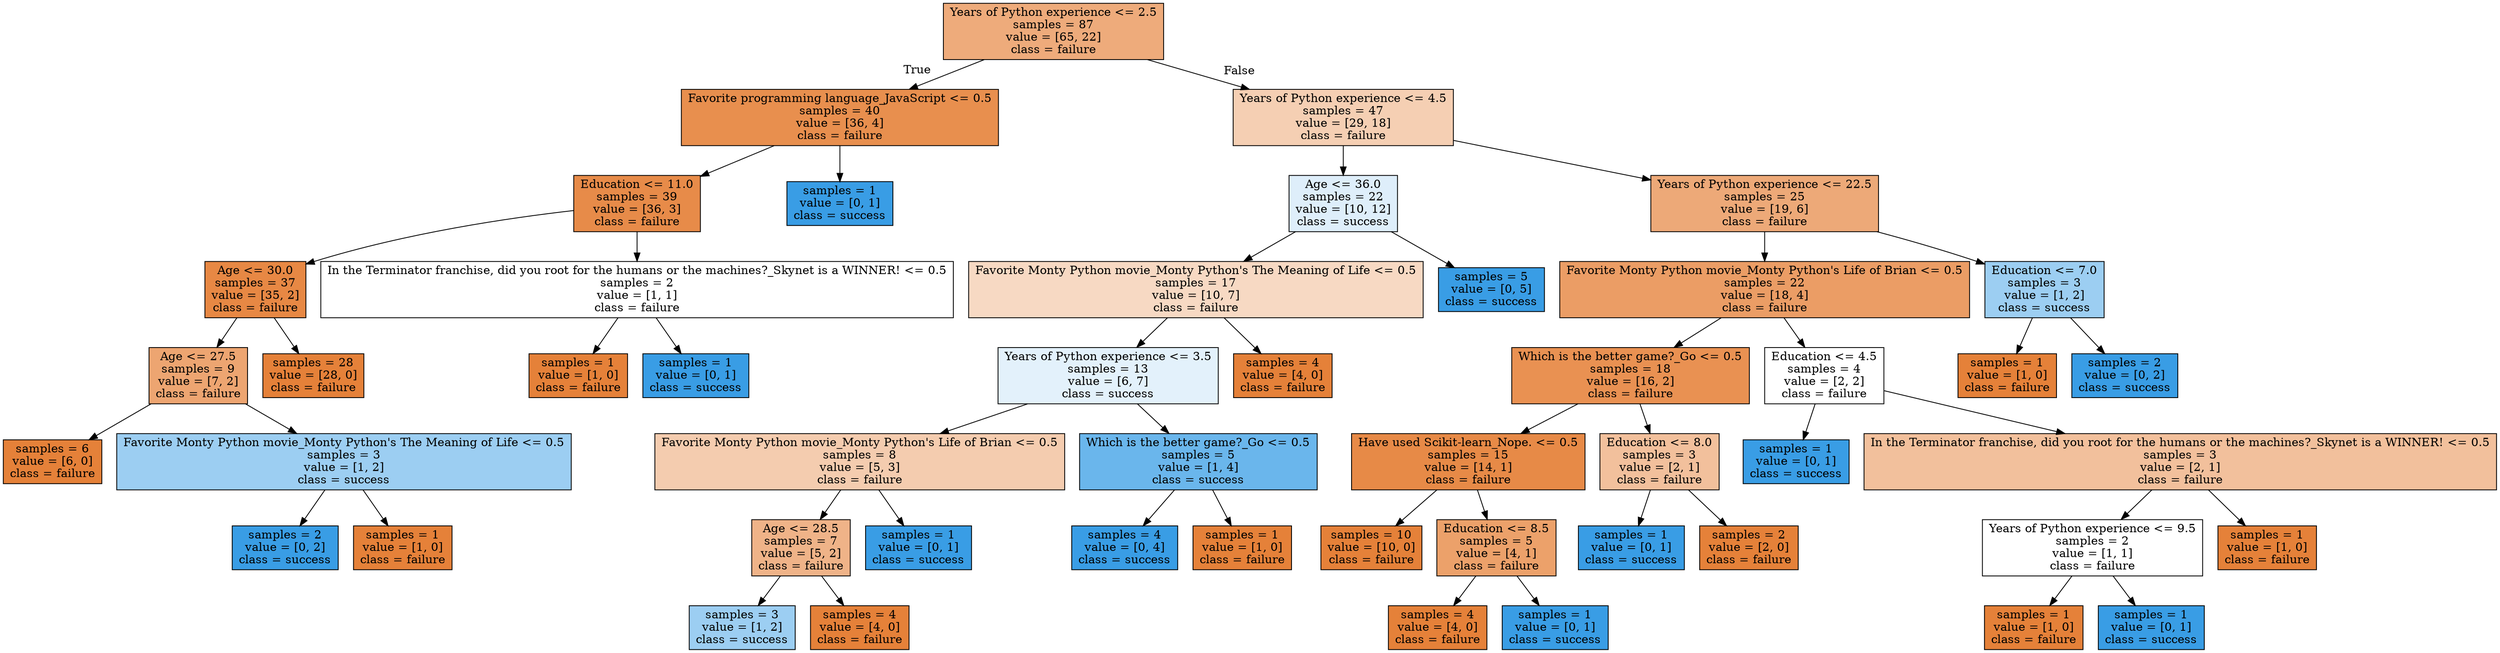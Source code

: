 digraph Tree {
node [shape=box, style="filled", color="black"] ;
0 [label="Years of Python experience <= 2.5\nsamples = 87\nvalue = [65, 22]\nclass = failure", fillcolor="#e58139a9"] ;
1 [label="Favorite programming language_JavaScript <= 0.5\nsamples = 40\nvalue = [36, 4]\nclass = failure", fillcolor="#e58139e3"] ;
0 -> 1 [labeldistance=2.5, labelangle=45, headlabel="True"] ;
2 [label="Education <= 11.0\nsamples = 39\nvalue = [36, 3]\nclass = failure", fillcolor="#e58139ea"] ;
1 -> 2 ;
3 [label="Age <= 30.0\nsamples = 37\nvalue = [35, 2]\nclass = failure", fillcolor="#e58139f0"] ;
2 -> 3 ;
4 [label="Age <= 27.5\nsamples = 9\nvalue = [7, 2]\nclass = failure", fillcolor="#e58139b6"] ;
3 -> 4 ;
5 [label="samples = 6\nvalue = [6, 0]\nclass = failure", fillcolor="#e58139ff"] ;
4 -> 5 ;
6 [label="Favorite Monty Python movie_Monty Python's The Meaning of Life <= 0.5\nsamples = 3\nvalue = [1, 2]\nclass = success", fillcolor="#399de57f"] ;
4 -> 6 ;
7 [label="samples = 2\nvalue = [0, 2]\nclass = success", fillcolor="#399de5ff"] ;
6 -> 7 ;
8 [label="samples = 1\nvalue = [1, 0]\nclass = failure", fillcolor="#e58139ff"] ;
6 -> 8 ;
9 [label="samples = 28\nvalue = [28, 0]\nclass = failure", fillcolor="#e58139ff"] ;
3 -> 9 ;
10 [label="In the Terminator franchise, did you root for the humans or the machines?_Skynet is a WINNER! <= 0.5\nsamples = 2\nvalue = [1, 1]\nclass = failure", fillcolor="#e5813900"] ;
2 -> 10 ;
11 [label="samples = 1\nvalue = [1, 0]\nclass = failure", fillcolor="#e58139ff"] ;
10 -> 11 ;
12 [label="samples = 1\nvalue = [0, 1]\nclass = success", fillcolor="#399de5ff"] ;
10 -> 12 ;
13 [label="samples = 1\nvalue = [0, 1]\nclass = success", fillcolor="#399de5ff"] ;
1 -> 13 ;
14 [label="Years of Python experience <= 4.5\nsamples = 47\nvalue = [29, 18]\nclass = failure", fillcolor="#e5813961"] ;
0 -> 14 [labeldistance=2.5, labelangle=-45, headlabel="False"] ;
15 [label="Age <= 36.0\nsamples = 22\nvalue = [10, 12]\nclass = success", fillcolor="#399de52a"] ;
14 -> 15 ;
16 [label="Favorite Monty Python movie_Monty Python's The Meaning of Life <= 0.5\nsamples = 17\nvalue = [10, 7]\nclass = failure", fillcolor="#e581394d"] ;
15 -> 16 ;
17 [label="Years of Python experience <= 3.5\nsamples = 13\nvalue = [6, 7]\nclass = success", fillcolor="#399de524"] ;
16 -> 17 ;
18 [label="Favorite Monty Python movie_Monty Python's Life of Brian <= 0.5\nsamples = 8\nvalue = [5, 3]\nclass = failure", fillcolor="#e5813966"] ;
17 -> 18 ;
19 [label="Age <= 28.5\nsamples = 7\nvalue = [5, 2]\nclass = failure", fillcolor="#e5813999"] ;
18 -> 19 ;
20 [label="samples = 3\nvalue = [1, 2]\nclass = success", fillcolor="#399de57f"] ;
19 -> 20 ;
21 [label="samples = 4\nvalue = [4, 0]\nclass = failure", fillcolor="#e58139ff"] ;
19 -> 21 ;
22 [label="samples = 1\nvalue = [0, 1]\nclass = success", fillcolor="#399de5ff"] ;
18 -> 22 ;
23 [label="Which is the better game?_Go <= 0.5\nsamples = 5\nvalue = [1, 4]\nclass = success", fillcolor="#399de5bf"] ;
17 -> 23 ;
24 [label="samples = 4\nvalue = [0, 4]\nclass = success", fillcolor="#399de5ff"] ;
23 -> 24 ;
25 [label="samples = 1\nvalue = [1, 0]\nclass = failure", fillcolor="#e58139ff"] ;
23 -> 25 ;
26 [label="samples = 4\nvalue = [4, 0]\nclass = failure", fillcolor="#e58139ff"] ;
16 -> 26 ;
27 [label="samples = 5\nvalue = [0, 5]\nclass = success", fillcolor="#399de5ff"] ;
15 -> 27 ;
28 [label="Years of Python experience <= 22.5\nsamples = 25\nvalue = [19, 6]\nclass = failure", fillcolor="#e58139ae"] ;
14 -> 28 ;
29 [label="Favorite Monty Python movie_Monty Python's Life of Brian <= 0.5\nsamples = 22\nvalue = [18, 4]\nclass = failure", fillcolor="#e58139c6"] ;
28 -> 29 ;
30 [label="Which is the better game?_Go <= 0.5\nsamples = 18\nvalue = [16, 2]\nclass = failure", fillcolor="#e58139df"] ;
29 -> 30 ;
31 [label="Have used Scikit-learn_Nope. <= 0.5\nsamples = 15\nvalue = [14, 1]\nclass = failure", fillcolor="#e58139ed"] ;
30 -> 31 ;
32 [label="samples = 10\nvalue = [10, 0]\nclass = failure", fillcolor="#e58139ff"] ;
31 -> 32 ;
33 [label="Education <= 8.5\nsamples = 5\nvalue = [4, 1]\nclass = failure", fillcolor="#e58139bf"] ;
31 -> 33 ;
34 [label="samples = 4\nvalue = [4, 0]\nclass = failure", fillcolor="#e58139ff"] ;
33 -> 34 ;
35 [label="samples = 1\nvalue = [0, 1]\nclass = success", fillcolor="#399de5ff"] ;
33 -> 35 ;
36 [label="Education <= 8.0\nsamples = 3\nvalue = [2, 1]\nclass = failure", fillcolor="#e581397f"] ;
30 -> 36 ;
37 [label="samples = 1\nvalue = [0, 1]\nclass = success", fillcolor="#399de5ff"] ;
36 -> 37 ;
38 [label="samples = 2\nvalue = [2, 0]\nclass = failure", fillcolor="#e58139ff"] ;
36 -> 38 ;
39 [label="Education <= 4.5\nsamples = 4\nvalue = [2, 2]\nclass = failure", fillcolor="#e5813900"] ;
29 -> 39 ;
40 [label="samples = 1\nvalue = [0, 1]\nclass = success", fillcolor="#399de5ff"] ;
39 -> 40 ;
41 [label="In the Terminator franchise, did you root for the humans or the machines?_Skynet is a WINNER! <= 0.5\nsamples = 3\nvalue = [2, 1]\nclass = failure", fillcolor="#e581397f"] ;
39 -> 41 ;
42 [label="Years of Python experience <= 9.5\nsamples = 2\nvalue = [1, 1]\nclass = failure", fillcolor="#e5813900"] ;
41 -> 42 ;
43 [label="samples = 1\nvalue = [1, 0]\nclass = failure", fillcolor="#e58139ff"] ;
42 -> 43 ;
44 [label="samples = 1\nvalue = [0, 1]\nclass = success", fillcolor="#399de5ff"] ;
42 -> 44 ;
45 [label="samples = 1\nvalue = [1, 0]\nclass = failure", fillcolor="#e58139ff"] ;
41 -> 45 ;
46 [label="Education <= 7.0\nsamples = 3\nvalue = [1, 2]\nclass = success", fillcolor="#399de57f"] ;
28 -> 46 ;
47 [label="samples = 1\nvalue = [1, 0]\nclass = failure", fillcolor="#e58139ff"] ;
46 -> 47 ;
48 [label="samples = 2\nvalue = [0, 2]\nclass = success", fillcolor="#399de5ff"] ;
46 -> 48 ;
}